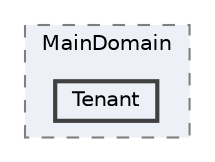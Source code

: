 digraph "app/Http/Middleware/MainDomain/Tenant"
{
 // LATEX_PDF_SIZE
  bgcolor="transparent";
  edge [fontname=Helvetica,fontsize=10,labelfontname=Helvetica,labelfontsize=10];
  node [fontname=Helvetica,fontsize=10,shape=box,height=0.2,width=0.4];
  compound=true
  subgraph clusterdir_4f48939a58d07700a16b9df446d07c59 {
    graph [ bgcolor="#edf0f7", pencolor="grey50", label="MainDomain", fontname=Helvetica,fontsize=10 style="filled,dashed", URL="dir_4f48939a58d07700a16b9df446d07c59.html",tooltip=""]
  dir_0876d30b85afd81254ce386465b05b72 [label="Tenant", fillcolor="#edf0f7", color="grey25", style="filled,bold", URL="dir_0876d30b85afd81254ce386465b05b72.html",tooltip=""];
  }
}
